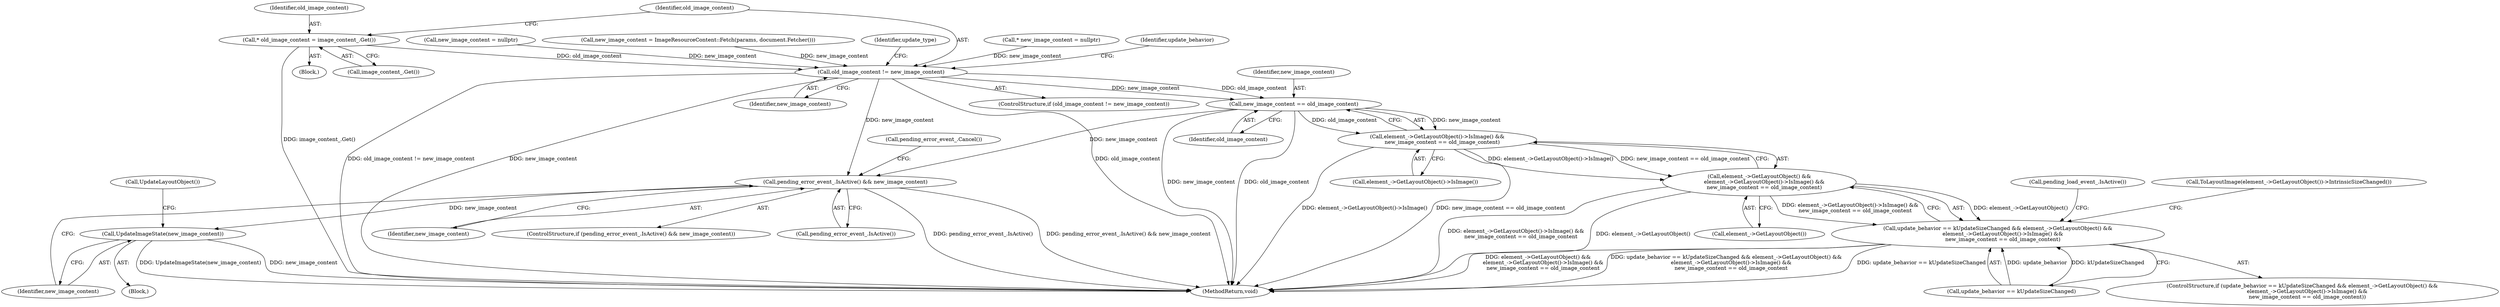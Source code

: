 digraph "0_Chrome_e56aee6473486fdfac0429747284fda7cdd3aae5@pointer" {
"1000237" [label="(Call,* old_image_content = image_content_.Get())"];
"1000241" [label="(Call,old_image_content != new_image_content)"];
"1000255" [label="(Call,new_image_content == old_image_content)"];
"1000253" [label="(Call,element_->GetLayoutObject()->IsImage() &&\n      new_image_content == old_image_content)"];
"1000251" [label="(Call,element_->GetLayoutObject() &&\n      element_->GetLayoutObject()->IsImage() &&\n      new_image_content == old_image_content)"];
"1000247" [label="(Call,update_behavior == kUpdateSizeChanged && element_->GetLayoutObject() &&\n      element_->GetLayoutObject()->IsImage() &&\n      new_image_content == old_image_content)"];
"1000266" [label="(Call,pending_error_event_.IsActive() && new_image_content)"];
"1000270" [label="(Call,UpdateImageState(new_image_content))"];
"1000249" [label="(Identifier,update_behavior)"];
"1000268" [label="(Identifier,new_image_content)"];
"1000265" [label="(ControlStructure,if (pending_error_event_.IsActive() && new_image_content))"];
"1000247" [label="(Call,update_behavior == kUpdateSizeChanged && element_->GetLayoutObject() &&\n      element_->GetLayoutObject()->IsImage() &&\n      new_image_content == old_image_content)"];
"1000125" [label="(Call,* new_image_content = nullptr)"];
"1000267" [label="(Call,pending_error_event_.IsActive())"];
"1000243" [label="(Identifier,new_image_content)"];
"1000237" [label="(Call,* old_image_content = image_content_.Get())"];
"1000242" [label="(Identifier,old_image_content)"];
"1000251" [label="(Call,element_->GetLayoutObject() &&\n      element_->GetLayoutObject()->IsImage() &&\n      new_image_content == old_image_content)"];
"1000266" [label="(Call,pending_error_event_.IsActive() && new_image_content)"];
"1000270" [label="(Call,UpdateImageState(new_image_content))"];
"1000240" [label="(ControlStructure,if (old_image_content != new_image_content))"];
"1000253" [label="(Call,element_->GetLayoutObject()->IsImage() &&\n      new_image_content == old_image_content)"];
"1000256" [label="(Identifier,new_image_content)"];
"1000255" [label="(Call,new_image_content == old_image_content)"];
"1000254" [label="(Call,element_->GetLayoutObject()->IsImage())"];
"1000257" [label="(Identifier,old_image_content)"];
"1000263" [label="(Call,pending_load_event_.IsActive())"];
"1000241" [label="(Call,old_image_content != new_image_content)"];
"1000272" [label="(Call,UpdateLayoutObject())"];
"1000269" [label="(Call,pending_error_event_.Cancel())"];
"1000246" [label="(ControlStructure,if (update_behavior == kUpdateSizeChanged && element_->GetLayoutObject() &&\n      element_->GetLayoutObject()->IsImage() &&\n      new_image_content == old_image_content))"];
"1000238" [label="(Identifier,old_image_content)"];
"1000224" [label="(Call,new_image_content = nullptr)"];
"1000239" [label="(Call,image_content_.Get())"];
"1000217" [label="(Call,new_image_content = ImageResourceContent::Fetch(params, document.Fetcher()))"];
"1000259" [label="(Call,ToLayoutImage(element_->GetLayoutObject())->IntrinsicSizeChanged())"];
"1000107" [label="(Block,)"];
"1000261" [label="(Block,)"];
"1000271" [label="(Identifier,new_image_content)"];
"1000245" [label="(Identifier,update_type)"];
"1000252" [label="(Call,element_->GetLayoutObject())"];
"1000248" [label="(Call,update_behavior == kUpdateSizeChanged)"];
"1000290" [label="(MethodReturn,void)"];
"1000237" -> "1000107"  [label="AST: "];
"1000237" -> "1000239"  [label="CFG: "];
"1000238" -> "1000237"  [label="AST: "];
"1000239" -> "1000237"  [label="AST: "];
"1000242" -> "1000237"  [label="CFG: "];
"1000237" -> "1000290"  [label="DDG: image_content_.Get()"];
"1000237" -> "1000241"  [label="DDG: old_image_content"];
"1000241" -> "1000240"  [label="AST: "];
"1000241" -> "1000243"  [label="CFG: "];
"1000242" -> "1000241"  [label="AST: "];
"1000243" -> "1000241"  [label="AST: "];
"1000245" -> "1000241"  [label="CFG: "];
"1000249" -> "1000241"  [label="CFG: "];
"1000241" -> "1000290"  [label="DDG: old_image_content"];
"1000241" -> "1000290"  [label="DDG: old_image_content != new_image_content"];
"1000241" -> "1000290"  [label="DDG: new_image_content"];
"1000125" -> "1000241"  [label="DDG: new_image_content"];
"1000224" -> "1000241"  [label="DDG: new_image_content"];
"1000217" -> "1000241"  [label="DDG: new_image_content"];
"1000241" -> "1000255"  [label="DDG: new_image_content"];
"1000241" -> "1000255"  [label="DDG: old_image_content"];
"1000241" -> "1000266"  [label="DDG: new_image_content"];
"1000255" -> "1000253"  [label="AST: "];
"1000255" -> "1000257"  [label="CFG: "];
"1000256" -> "1000255"  [label="AST: "];
"1000257" -> "1000255"  [label="AST: "];
"1000253" -> "1000255"  [label="CFG: "];
"1000255" -> "1000290"  [label="DDG: old_image_content"];
"1000255" -> "1000290"  [label="DDG: new_image_content"];
"1000255" -> "1000253"  [label="DDG: new_image_content"];
"1000255" -> "1000253"  [label="DDG: old_image_content"];
"1000255" -> "1000266"  [label="DDG: new_image_content"];
"1000253" -> "1000251"  [label="AST: "];
"1000253" -> "1000254"  [label="CFG: "];
"1000254" -> "1000253"  [label="AST: "];
"1000251" -> "1000253"  [label="CFG: "];
"1000253" -> "1000290"  [label="DDG: new_image_content == old_image_content"];
"1000253" -> "1000290"  [label="DDG: element_->GetLayoutObject()->IsImage()"];
"1000253" -> "1000251"  [label="DDG: element_->GetLayoutObject()->IsImage()"];
"1000253" -> "1000251"  [label="DDG: new_image_content == old_image_content"];
"1000251" -> "1000247"  [label="AST: "];
"1000251" -> "1000252"  [label="CFG: "];
"1000252" -> "1000251"  [label="AST: "];
"1000247" -> "1000251"  [label="CFG: "];
"1000251" -> "1000290"  [label="DDG: element_->GetLayoutObject()->IsImage() &&\n      new_image_content == old_image_content"];
"1000251" -> "1000290"  [label="DDG: element_->GetLayoutObject()"];
"1000251" -> "1000247"  [label="DDG: element_->GetLayoutObject()"];
"1000251" -> "1000247"  [label="DDG: element_->GetLayoutObject()->IsImage() &&\n      new_image_content == old_image_content"];
"1000247" -> "1000246"  [label="AST: "];
"1000247" -> "1000248"  [label="CFG: "];
"1000248" -> "1000247"  [label="AST: "];
"1000259" -> "1000247"  [label="CFG: "];
"1000263" -> "1000247"  [label="CFG: "];
"1000247" -> "1000290"  [label="DDG: update_behavior == kUpdateSizeChanged"];
"1000247" -> "1000290"  [label="DDG: element_->GetLayoutObject() &&\n      element_->GetLayoutObject()->IsImage() &&\n      new_image_content == old_image_content"];
"1000247" -> "1000290"  [label="DDG: update_behavior == kUpdateSizeChanged && element_->GetLayoutObject() &&\n      element_->GetLayoutObject()->IsImage() &&\n      new_image_content == old_image_content"];
"1000248" -> "1000247"  [label="DDG: update_behavior"];
"1000248" -> "1000247"  [label="DDG: kUpdateSizeChanged"];
"1000266" -> "1000265"  [label="AST: "];
"1000266" -> "1000267"  [label="CFG: "];
"1000266" -> "1000268"  [label="CFG: "];
"1000267" -> "1000266"  [label="AST: "];
"1000268" -> "1000266"  [label="AST: "];
"1000269" -> "1000266"  [label="CFG: "];
"1000271" -> "1000266"  [label="CFG: "];
"1000266" -> "1000290"  [label="DDG: pending_error_event_.IsActive()"];
"1000266" -> "1000290"  [label="DDG: pending_error_event_.IsActive() && new_image_content"];
"1000266" -> "1000270"  [label="DDG: new_image_content"];
"1000270" -> "1000261"  [label="AST: "];
"1000270" -> "1000271"  [label="CFG: "];
"1000271" -> "1000270"  [label="AST: "];
"1000272" -> "1000270"  [label="CFG: "];
"1000270" -> "1000290"  [label="DDG: UpdateImageState(new_image_content)"];
"1000270" -> "1000290"  [label="DDG: new_image_content"];
}
